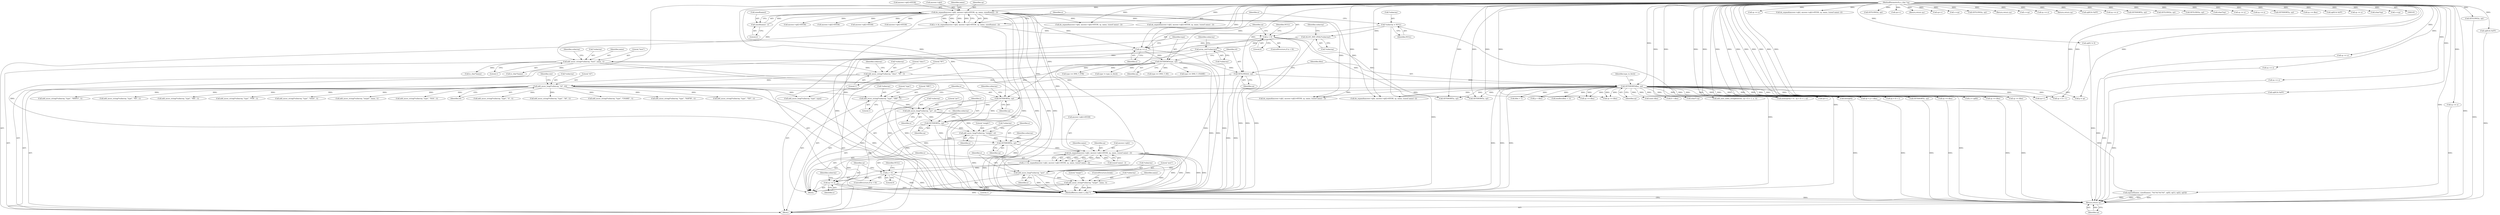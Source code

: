 digraph "1_php-src_2fefae47716d501aec41c1102f3fd4531f070b05_0@pointer" {
"1001041" [label="(Call,add_assoc_long(*subarray, \"weight\", n))"];
"1001033" [label="(Call,add_assoc_long(*subarray, \"pri\", n))"];
"1001024" [label="(Call,add_assoc_string(*subarray, \"type\", \"SRV\", 1))"];
"1000210" [label="(Call,add_assoc_long(*subarray, \"ttl\", ttl))"];
"1000204" [label="(Call,add_assoc_string(*subarray, \"class\", \"IN\", 1))"];
"1000198" [label="(Call,add_assoc_string(*subarray, \"host\", name, 1))"];
"1000195" [label="(Call,array_init(*subarray))"];
"1000192" [label="(Call,ALLOC_INIT_ZVAL(*subarray))"];
"1000129" [label="(Call,*subarray = NULL)"];
"1000135" [label="(Call,dn_expand(answer->qb2, answer->qb2+65536, cp, name, sizeof(name) - 2))"];
"1000106" [label="(MethodParameterIn,u_char *cp)"];
"1000146" [label="(Call,sizeof(name) - 2)"];
"1000163" [label="(Call,GETLONG(ttl, cp))"];
"1000160" [label="(Call,GETSHORT(type, cp))"];
"1000157" [label="(Call,cp += n)"];
"1000151" [label="(Call,n < 0)"];
"1000133" [label="(Call,n = dn_expand(answer->qb2, answer->qb2+65536, cp, name, sizeof(name) - 2))"];
"1001030" [label="(Call,GETSHORT(n, cp))"];
"1000166" [label="(Call,GETSHORT(dlen, cp))"];
"1001038" [label="(Call,GETSHORT(n, cp))"];
"1001046" [label="(Call,GETSHORT(n, cp))"];
"1001049" [label="(Call,add_assoc_long(*subarray, \"port\", n))"];
"1001081" [label="(Call,add_assoc_string(*subarray, \"target\", name, 1))"];
"1001056" [label="(Call,dn_expand(answer->qb2, answer->qb2+65536, cp, name, (sizeof name) - 2))"];
"1001054" [label="(Call,n = dn_expand(answer->qb2, answer->qb2+65536, cp, name, (sizeof name) - 2))"];
"1001072" [label="(Call,n < 0)"];
"1001078" [label="(Call,cp += n)"];
"1001216" [label="(Return,return cp;)"];
"1001034" [label="(Call,*subarray)"];
"1000157" [label="(Call,cp += n)"];
"1001028" [label="(Literal,\"SRV\")"];
"1001047" [label="(Identifier,n)"];
"1001049" [label="(Call,add_assoc_long(*subarray, \"port\", n))"];
"1000362" [label="(Call,add_assoc_string(*subarray, \"type\", \"HINFO\", 1))"];
"1000471" [label="(Call,cp + ll + 1)"];
"1001041" [label="(Call,add_assoc_long(*subarray, \"weight\", n))"];
"1000227" [label="(Call,(char*) cp)"];
"1001216" [label="(Return,return cp;)"];
"1000317" [label="(Call,type == DNS_T_PTR)"];
"1000385" [label="(Call,cp += n)"];
"1000133" [label="(Call,n = dn_expand(answer->qb2, answer->qb2+65536, cp, name, sizeof(name) - 2))"];
"1000193" [label="(Call,*subarray)"];
"1000165" [label="(Identifier,cp)"];
"1001057" [label="(Call,answer->qb2)"];
"1000174" [label="(Call,type != type_to_fetch)"];
"1000309" [label="(Call,add_assoc_string(*subarray, \"type\", \"NS\", 1))"];
"1000272" [label="(Call,cp += dlen)"];
"1000230" [label="(Call,(uint) dlen)"];
"1000555" [label="(Call,dn_expand(answer->qb2, answer->qb2+65536, cp, name, (sizeof name) -2))"];
"1001050" [label="(Call,*subarray)"];
"1001083" [label="(Identifier,subarray)"];
"1000991" [label="(Call,dn_expand(answer->qb2, answer->qb2+65536, cp, name, (sizeof name) - 2))"];
"1001053" [label="(Identifier,n)"];
"1000209" [label="(Literal,1)"];
"1000995" [label="(Call,answer->qb2+65536)"];
"1001173" [label="(Call,dn_expand(answer->qb2, answer->qb2+65536, cp, name, (sizeof name) - 2))"];
"1000469" [label="(Call,add_next_index_stringl(entries, cp + ll + 1, n, 1))"];
"1001036" [label="(Literal,\"pri\")"];
"1000602" [label="(Call,GETLONG(n, cp))"];
"1000872" [label="(Call,cp++)"];
"1000147" [label="(Call,sizeof(name))"];
"1000208" [label="(Literal,\"IN\")"];
"1000277" [label="(Call,add_assoc_string(*subarray, \"type\", \"MX\", 1))"];
"1000150" [label="(ControlStructure,if (n < 0))"];
"1001087" [label="(ControlStructure,break;)"];
"1001037" [label="(Identifier,n)"];
"1000459" [label="(Call,memcpy(tp + ll , cp + ll + 1, n))"];
"1000139" [label="(Call,answer->qb2+65536)"];
"1001080" [label="(Identifier,n)"];
"1000218" [label="(Call,add_assoc_long(*subarray, \"type\", type))"];
"1000129" [label="(Call,*subarray = NULL)"];
"1000190" [label="(Return,return cp;)"];
"1000162" [label="(Identifier,cp)"];
"1000490" [label="(Call,cp += dlen)"];
"1001073" [label="(Identifier,n)"];
"1000321" [label="(Call,add_assoc_string(*subarray, \"type\", \"PTR\", 1))"];
"1000394" [label="(Call,cp++)"];
"1000757" [label="(Call,(int)cp[0])"];
"1000160" [label="(Call,GETSHORT(type, cp))"];
"1000167" [label="(Identifier,dlen)"];
"1001077" [label="(Identifier,NULL)"];
"1000618" [label="(Call,GETLONG(n, cp))"];
"1001144" [label="(Call,++cp)"];
"1001035" [label="(Identifier,subarray)"];
"1000731" [label="(Call,add_assoc_string(*subarray, \"type\", \"AAAA\", 1))"];
"1001040" [label="(Identifier,cp)"];
"1000983" [label="(Call,cp < p + dlen)"];
"1000204" [label="(Call,add_assoc_string(*subarray, \"class\", \"IN\", 1))"];
"1001212" [label="(Call,cp += dlen)"];
"1000161" [label="(Identifier,type)"];
"1001051" [label="(Identifier,subarray)"];
"1001030" [label="(Call,GETSHORT(n, cp))"];
"1000586" [label="(Call,GETLONG(n, cp))"];
"1000196" [label="(Call,*subarray)"];
"1001025" [label="(Call,*subarray)"];
"1000181" [label="(Return,return cp;)"];
"1000212" [label="(Identifier,subarray)"];
"1001027" [label="(Literal,\"type\")"];
"1000195" [label="(Call,array_init(*subarray))"];
"1001124" [label="(Call,++cp)"];
"1000164" [label="(Identifier,ttl)"];
"1001079" [label="(Identifier,cp)"];
"1000112" [label="(Block,)"];
"1000544" [label="(Call,cp += n)"];
"1000237" [label="(Return,return cp;)"];
"1001113" [label="(Call,cp[0] & 0xFF)"];
"1000354" [label="(Call,add_assoc_string(*subarray, \"target\", name, 1))"];
"1000577" [label="(Call,cp += n)"];
"1000156" [label="(Identifier,NULL)"];
"1000203" [label="(Literal,1)"];
"1000192" [label="(Call,ALLOC_INIT_ZVAL(*subarray))"];
"1001078" [label="(Call,cp += n)"];
"1000205" [label="(Call,*subarray)"];
"1001153" [label="(Call,cp[0] & 0xFF)"];
"1000436" [label="(Call,ll < dlen)"];
"1000158" [label="(Identifier,cp)"];
"1000888" [label="(Call,GETSHORT(s, cp))"];
"1001033" [label="(Call,add_assoc_long(*subarray, \"pri\", n))"];
"1000801" [label="(Call,cp[0] != 0)"];
"1000514" [label="(Call,add_assoc_string(*subarray, \"type\", \"SOA\", 1))"];
"1000202" [label="(Identifier,name)"];
"1000153" [label="(Literal,0)"];
"1001067" [label="(Call,(sizeof name) - 2)"];
"1000351" [label="(Call,cp += n)"];
"1000594" [label="(Call,GETLONG(n, cp))"];
"1000149" [label="(Literal,2)"];
"1000249" [label="(Call,snprintf(name, sizeof(name), \"%d.%d.%d.%d\", cp[0], cp[1], cp[2], cp[3]))"];
"1000210" [label="(Call,add_assoc_long(*subarray, \"ttl\", ttl))"];
"1000772" [label="(Call,(u_char*)name)"];
"1000428" [label="(Call,dlen + 1)"];
"1000130" [label="(Call,*subarray)"];
"1001045" [label="(Identifier,n)"];
"1000610" [label="(Call,GETLONG(n, cp))"];
"1000201" [label="(Literal,\"host\")"];
"1001055" [label="(Identifier,n)"];
"1000134" [label="(Identifier,n)"];
"1001042" [label="(Call,*subarray)"];
"1000146" [label="(Call,sizeof(name) - 2)"];
"1000380" [label="(Call,(char*)cp)"];
"1000151" [label="(Call,n < 0)"];
"1000214" [label="(Identifier,ttl)"];
"1001038" [label="(Call,GETSHORT(n, cp))"];
"1001056" [label="(Call,dn_expand(answer->qb2, answer->qb2+65536, cp, name, (sizeof name) - 2))"];
"1000374" [label="(Call,cp++)"];
"1000283" [label="(Call,GETSHORT(n, cp))"];
"1000526" [label="(Call,answer->qb2+65536)"];
"1000405" [label="(Call,cp += n)"];
"1000243" [label="(Call,add_assoc_string(*subarray, \"type\", \"A\", 1))"];
"1000748" [label="(Call,add_assoc_string(*subarray, \"type\", \"A6\", 1))"];
"1001217" [label="(Identifier,cp)"];
"1001072" [label="(Call,n < 0)"];
"1000297" [label="(Call,add_assoc_string(*subarray, \"type\", \"CNAME\", 1))"];
"1001048" [label="(Identifier,cp)"];
"1001039" [label="(Identifier,n)"];
"1001029" [label="(Literal,1)"];
"1001081" [label="(Call,add_assoc_string(*subarray, \"target\", name, 1))"];
"1000305" [label="(Call,type == DNS_T_NS)"];
"1001060" [label="(Call,answer->qb2+65536)"];
"1000198" [label="(Call,add_assoc_string(*subarray, \"host\", name, 1))"];
"1001086" [label="(Literal,1)"];
"1001071" [label="(ControlStructure,if (n < 0))"];
"1000163" [label="(Call,GETLONG(ttl, cp))"];
"1001089" [label="(Call,add_assoc_string(*subarray, \"type\", \"NAPTR\", 1))"];
"1000159" [label="(Identifier,n)"];
"1000985" [label="(Call,p + dlen)"];
"1000152" [label="(Identifier,n)"];
"1001032" [label="(Identifier,cp)"];
"1001031" [label="(Identifier,n)"];
"1000463" [label="(Call,cp + ll + 1)"];
"1001168" [label="(Call,cp += n)"];
"1000427" [label="(Call,emalloc(dlen + 1))"];
"1001095" [label="(Call,GETSHORT(n, cp))"];
"1000440" [label="(Call,n = cp[ll])"];
"1001195" [label="(Call,cp += n)"];
"1000829" [label="(Call,cp[0] & 0xFF)"];
"1000630" [label="(Call,(u_char*)name)"];
"1001066" [label="(Identifier,name)"];
"1000206" [label="(Identifier,subarray)"];
"1000211" [label="(Call,*subarray)"];
"1000106" [label="(MethodParameterIn,u_char *cp)"];
"1001148" [label="(Call,cp += n)"];
"1001054" [label="(Call,n = dn_expand(answer->qb2, answer->qb2+65536, cp, name, (sizeof name) - 2))"];
"1000241" [label="(Block,)"];
"1000763" [label="(Call,cp++)"];
"1000166" [label="(Call,GETSHORT(dlen, cp))"];
"1001103" [label="(Call,GETSHORT(n, cp))"];
"1000136" [label="(Call,answer->qb2)"];
"1000333" [label="(Call,answer->qb2+65536)"];
"1000213" [label="(Literal,\"ttl\")"];
"1000329" [label="(Call,dn_expand(answer->qb2, answer->qb2+65536, cp, name, (sizeof name) - 2))"];
"1000172" [label="(Identifier,type_to_fetch)"];
"1001082" [label="(Call,*subarray)"];
"1001065" [label="(Identifier,cp)"];
"1000216" [label="(Identifier,raw)"];
"1000145" [label="(Identifier,name)"];
"1001046" [label="(Call,GETSHORT(n, cp))"];
"1001013" [label="(Call,cp += n)"];
"1000178" [label="(Call,cp += dlen)"];
"1000522" [label="(Call,dn_expand(answer->qb2, answer->qb2+65536, cp, name, (sizeof name) -2))"];
"1001085" [label="(Identifier,name)"];
"1000132" [label="(Identifier,NULL)"];
"1000745" [label="(Call,p = cp)"];
"1000199" [label="(Call,*subarray)"];
"1001043" [label="(Identifier,subarray)"];
"1001084" [label="(Literal,\"target\")"];
"1000144" [label="(Identifier,cp)"];
"1001024" [label="(Call,add_assoc_string(*subarray, \"type\", \"SRV\", 1))"];
"1001218" [label="(MethodReturn,static u_char *)"];
"1000234" [label="(Call,cp += dlen)"];
"1000187" [label="(Call,cp += dlen)"];
"1000200" [label="(Identifier,subarray)"];
"1000207" [label="(Literal,\"class\")"];
"1001133" [label="(Call,cp[0] & 0xFF)"];
"1000293" [label="(Call,type == DNS_T_CNAME)"];
"1000419" [label="(Call,add_assoc_string(*subarray, \"type\", \"TXT\", 1))"];
"1000197" [label="(Identifier,subarray)"];
"1000135" [label="(Call,dn_expand(answer->qb2, answer->qb2+65536, cp, name, sizeof(name) - 2))"];
"1001177" [label="(Call,answer->qb2+65536)"];
"1000168" [label="(Identifier,cp)"];
"1001128" [label="(Call,cp += n)"];
"1001052" [label="(Literal,\"port\")"];
"1000400" [label="(Call,(char*)cp)"];
"1001044" [label="(Literal,\"weight\")"];
"1001164" [label="(Call,++cp)"];
"1001074" [label="(Literal,0)"];
"1000643" [label="(Call,GETSHORT(s, cp))"];
"1001041" -> "1000241"  [label="AST: "];
"1001041" -> "1001045"  [label="CFG: "];
"1001042" -> "1001041"  [label="AST: "];
"1001044" -> "1001041"  [label="AST: "];
"1001045" -> "1001041"  [label="AST: "];
"1001047" -> "1001041"  [label="CFG: "];
"1001041" -> "1001218"  [label="DDG: "];
"1001033" -> "1001041"  [label="DDG: "];
"1001038" -> "1001041"  [label="DDG: "];
"1001041" -> "1001046"  [label="DDG: "];
"1001041" -> "1001049"  [label="DDG: "];
"1001033" -> "1000241"  [label="AST: "];
"1001033" -> "1001037"  [label="CFG: "];
"1001034" -> "1001033"  [label="AST: "];
"1001036" -> "1001033"  [label="AST: "];
"1001037" -> "1001033"  [label="AST: "];
"1001039" -> "1001033"  [label="CFG: "];
"1001033" -> "1001218"  [label="DDG: "];
"1001024" -> "1001033"  [label="DDG: "];
"1001030" -> "1001033"  [label="DDG: "];
"1001033" -> "1001038"  [label="DDG: "];
"1001024" -> "1000241"  [label="AST: "];
"1001024" -> "1001029"  [label="CFG: "];
"1001025" -> "1001024"  [label="AST: "];
"1001027" -> "1001024"  [label="AST: "];
"1001028" -> "1001024"  [label="AST: "];
"1001029" -> "1001024"  [label="AST: "];
"1001031" -> "1001024"  [label="CFG: "];
"1001024" -> "1001218"  [label="DDG: "];
"1000210" -> "1001024"  [label="DDG: "];
"1000210" -> "1000112"  [label="AST: "];
"1000210" -> "1000214"  [label="CFG: "];
"1000211" -> "1000210"  [label="AST: "];
"1000213" -> "1000210"  [label="AST: "];
"1000214" -> "1000210"  [label="AST: "];
"1000216" -> "1000210"  [label="CFG: "];
"1000210" -> "1001218"  [label="DDG: "];
"1000210" -> "1001218"  [label="DDG: "];
"1000210" -> "1001218"  [label="DDG: "];
"1000204" -> "1000210"  [label="DDG: "];
"1000163" -> "1000210"  [label="DDG: "];
"1000210" -> "1000218"  [label="DDG: "];
"1000210" -> "1000243"  [label="DDG: "];
"1000210" -> "1000277"  [label="DDG: "];
"1000210" -> "1000297"  [label="DDG: "];
"1000210" -> "1000309"  [label="DDG: "];
"1000210" -> "1000321"  [label="DDG: "];
"1000210" -> "1000354"  [label="DDG: "];
"1000210" -> "1000362"  [label="DDG: "];
"1000210" -> "1000419"  [label="DDG: "];
"1000210" -> "1000514"  [label="DDG: "];
"1000210" -> "1000731"  [label="DDG: "];
"1000210" -> "1000748"  [label="DDG: "];
"1000210" -> "1001089"  [label="DDG: "];
"1000204" -> "1000112"  [label="AST: "];
"1000204" -> "1000209"  [label="CFG: "];
"1000205" -> "1000204"  [label="AST: "];
"1000207" -> "1000204"  [label="AST: "];
"1000208" -> "1000204"  [label="AST: "];
"1000209" -> "1000204"  [label="AST: "];
"1000212" -> "1000204"  [label="CFG: "];
"1000204" -> "1001218"  [label="DDG: "];
"1000198" -> "1000204"  [label="DDG: "];
"1000198" -> "1000112"  [label="AST: "];
"1000198" -> "1000203"  [label="CFG: "];
"1000199" -> "1000198"  [label="AST: "];
"1000201" -> "1000198"  [label="AST: "];
"1000202" -> "1000198"  [label="AST: "];
"1000203" -> "1000198"  [label="AST: "];
"1000206" -> "1000198"  [label="CFG: "];
"1000198" -> "1001218"  [label="DDG: "];
"1000198" -> "1001218"  [label="DDG: "];
"1000195" -> "1000198"  [label="DDG: "];
"1000135" -> "1000198"  [label="DDG: "];
"1000198" -> "1000630"  [label="DDG: "];
"1000198" -> "1000772"  [label="DDG: "];
"1000195" -> "1000112"  [label="AST: "];
"1000195" -> "1000196"  [label="CFG: "];
"1000196" -> "1000195"  [label="AST: "];
"1000200" -> "1000195"  [label="CFG: "];
"1000195" -> "1001218"  [label="DDG: "];
"1000192" -> "1000195"  [label="DDG: "];
"1000192" -> "1000112"  [label="AST: "];
"1000192" -> "1000193"  [label="CFG: "];
"1000193" -> "1000192"  [label="AST: "];
"1000197" -> "1000192"  [label="CFG: "];
"1000192" -> "1001218"  [label="DDG: "];
"1000129" -> "1000192"  [label="DDG: "];
"1000129" -> "1000112"  [label="AST: "];
"1000129" -> "1000132"  [label="CFG: "];
"1000130" -> "1000129"  [label="AST: "];
"1000132" -> "1000129"  [label="AST: "];
"1000134" -> "1000129"  [label="CFG: "];
"1000129" -> "1001218"  [label="DDG: "];
"1000129" -> "1001218"  [label="DDG: "];
"1000135" -> "1000133"  [label="AST: "];
"1000135" -> "1000146"  [label="CFG: "];
"1000136" -> "1000135"  [label="AST: "];
"1000139" -> "1000135"  [label="AST: "];
"1000144" -> "1000135"  [label="AST: "];
"1000145" -> "1000135"  [label="AST: "];
"1000146" -> "1000135"  [label="AST: "];
"1000133" -> "1000135"  [label="CFG: "];
"1000135" -> "1001218"  [label="DDG: "];
"1000135" -> "1001218"  [label="DDG: "];
"1000135" -> "1001218"  [label="DDG: "];
"1000135" -> "1001218"  [label="DDG: "];
"1000135" -> "1001218"  [label="DDG: "];
"1000135" -> "1000133"  [label="DDG: "];
"1000135" -> "1000133"  [label="DDG: "];
"1000135" -> "1000133"  [label="DDG: "];
"1000135" -> "1000133"  [label="DDG: "];
"1000135" -> "1000133"  [label="DDG: "];
"1000106" -> "1000135"  [label="DDG: "];
"1000146" -> "1000135"  [label="DDG: "];
"1000135" -> "1000157"  [label="DDG: "];
"1000135" -> "1000329"  [label="DDG: "];
"1000135" -> "1000333"  [label="DDG: "];
"1000135" -> "1000522"  [label="DDG: "];
"1000135" -> "1000526"  [label="DDG: "];
"1000135" -> "1000991"  [label="DDG: "];
"1000135" -> "1000995"  [label="DDG: "];
"1000135" -> "1001056"  [label="DDG: "];
"1000135" -> "1001060"  [label="DDG: "];
"1000135" -> "1001173"  [label="DDG: "];
"1000135" -> "1001177"  [label="DDG: "];
"1000106" -> "1000105"  [label="AST: "];
"1000106" -> "1001218"  [label="DDG: "];
"1000106" -> "1000157"  [label="DDG: "];
"1000106" -> "1000160"  [label="DDG: "];
"1000106" -> "1000163"  [label="DDG: "];
"1000106" -> "1000166"  [label="DDG: "];
"1000106" -> "1000178"  [label="DDG: "];
"1000106" -> "1000181"  [label="DDG: "];
"1000106" -> "1000187"  [label="DDG: "];
"1000106" -> "1000190"  [label="DDG: "];
"1000106" -> "1000227"  [label="DDG: "];
"1000106" -> "1000234"  [label="DDG: "];
"1000106" -> "1000237"  [label="DDG: "];
"1000106" -> "1000249"  [label="DDG: "];
"1000106" -> "1000272"  [label="DDG: "];
"1000106" -> "1000283"  [label="DDG: "];
"1000106" -> "1000329"  [label="DDG: "];
"1000106" -> "1000351"  [label="DDG: "];
"1000106" -> "1000374"  [label="DDG: "];
"1000106" -> "1000380"  [label="DDG: "];
"1000106" -> "1000385"  [label="DDG: "];
"1000106" -> "1000394"  [label="DDG: "];
"1000106" -> "1000400"  [label="DDG: "];
"1000106" -> "1000405"  [label="DDG: "];
"1000106" -> "1000440"  [label="DDG: "];
"1000106" -> "1000459"  [label="DDG: "];
"1000106" -> "1000463"  [label="DDG: "];
"1000106" -> "1000469"  [label="DDG: "];
"1000106" -> "1000471"  [label="DDG: "];
"1000106" -> "1000490"  [label="DDG: "];
"1000106" -> "1000522"  [label="DDG: "];
"1000106" -> "1000544"  [label="DDG: "];
"1000106" -> "1000555"  [label="DDG: "];
"1000106" -> "1000577"  [label="DDG: "];
"1000106" -> "1000586"  [label="DDG: "];
"1000106" -> "1000594"  [label="DDG: "];
"1000106" -> "1000602"  [label="DDG: "];
"1000106" -> "1000610"  [label="DDG: "];
"1000106" -> "1000618"  [label="DDG: "];
"1000106" -> "1000643"  [label="DDG: "];
"1000106" -> "1000745"  [label="DDG: "];
"1000106" -> "1000757"  [label="DDG: "];
"1000106" -> "1000763"  [label="DDG: "];
"1000106" -> "1000801"  [label="DDG: "];
"1000106" -> "1000829"  [label="DDG: "];
"1000106" -> "1000872"  [label="DDG: "];
"1000106" -> "1000888"  [label="DDG: "];
"1000106" -> "1000983"  [label="DDG: "];
"1000106" -> "1000991"  [label="DDG: "];
"1000106" -> "1001013"  [label="DDG: "];
"1000106" -> "1001030"  [label="DDG: "];
"1000106" -> "1001038"  [label="DDG: "];
"1000106" -> "1001046"  [label="DDG: "];
"1000106" -> "1001056"  [label="DDG: "];
"1000106" -> "1001078"  [label="DDG: "];
"1000106" -> "1001095"  [label="DDG: "];
"1000106" -> "1001103"  [label="DDG: "];
"1000106" -> "1001113"  [label="DDG: "];
"1000106" -> "1001124"  [label="DDG: "];
"1000106" -> "1001128"  [label="DDG: "];
"1000106" -> "1001133"  [label="DDG: "];
"1000106" -> "1001144"  [label="DDG: "];
"1000106" -> "1001148"  [label="DDG: "];
"1000106" -> "1001153"  [label="DDG: "];
"1000106" -> "1001164"  [label="DDG: "];
"1000106" -> "1001168"  [label="DDG: "];
"1000106" -> "1001173"  [label="DDG: "];
"1000106" -> "1001195"  [label="DDG: "];
"1000106" -> "1001212"  [label="DDG: "];
"1000106" -> "1001216"  [label="DDG: "];
"1000146" -> "1000149"  [label="CFG: "];
"1000147" -> "1000146"  [label="AST: "];
"1000149" -> "1000146"  [label="AST: "];
"1000163" -> "1000112"  [label="AST: "];
"1000163" -> "1000165"  [label="CFG: "];
"1000164" -> "1000163"  [label="AST: "];
"1000165" -> "1000163"  [label="AST: "];
"1000167" -> "1000163"  [label="CFG: "];
"1000163" -> "1001218"  [label="DDG: "];
"1000163" -> "1001218"  [label="DDG: "];
"1000160" -> "1000163"  [label="DDG: "];
"1000163" -> "1000166"  [label="DDG: "];
"1000160" -> "1000112"  [label="AST: "];
"1000160" -> "1000162"  [label="CFG: "];
"1000161" -> "1000160"  [label="AST: "];
"1000162" -> "1000160"  [label="AST: "];
"1000164" -> "1000160"  [label="CFG: "];
"1000160" -> "1001218"  [label="DDG: "];
"1000160" -> "1001218"  [label="DDG: "];
"1000157" -> "1000160"  [label="DDG: "];
"1000160" -> "1000174"  [label="DDG: "];
"1000160" -> "1000218"  [label="DDG: "];
"1000160" -> "1000293"  [label="DDG: "];
"1000160" -> "1000305"  [label="DDG: "];
"1000160" -> "1000317"  [label="DDG: "];
"1000157" -> "1000112"  [label="AST: "];
"1000157" -> "1000159"  [label="CFG: "];
"1000158" -> "1000157"  [label="AST: "];
"1000159" -> "1000157"  [label="AST: "];
"1000161" -> "1000157"  [label="CFG: "];
"1000157" -> "1001218"  [label="DDG: "];
"1000151" -> "1000157"  [label="DDG: "];
"1000151" -> "1000150"  [label="AST: "];
"1000151" -> "1000153"  [label="CFG: "];
"1000152" -> "1000151"  [label="AST: "];
"1000153" -> "1000151"  [label="AST: "];
"1000156" -> "1000151"  [label="CFG: "];
"1000158" -> "1000151"  [label="CFG: "];
"1000151" -> "1001218"  [label="DDG: "];
"1000151" -> "1001218"  [label="DDG: "];
"1000133" -> "1000151"  [label="DDG: "];
"1000151" -> "1000283"  [label="DDG: "];
"1000151" -> "1001030"  [label="DDG: "];
"1000151" -> "1001095"  [label="DDG: "];
"1000133" -> "1000112"  [label="AST: "];
"1000134" -> "1000133"  [label="AST: "];
"1000152" -> "1000133"  [label="CFG: "];
"1000133" -> "1001218"  [label="DDG: "];
"1001030" -> "1000241"  [label="AST: "];
"1001030" -> "1001032"  [label="CFG: "];
"1001031" -> "1001030"  [label="AST: "];
"1001032" -> "1001030"  [label="AST: "];
"1001035" -> "1001030"  [label="CFG: "];
"1000166" -> "1001030"  [label="DDG: "];
"1001030" -> "1001038"  [label="DDG: "];
"1000166" -> "1000112"  [label="AST: "];
"1000166" -> "1000168"  [label="CFG: "];
"1000167" -> "1000166"  [label="AST: "];
"1000168" -> "1000166"  [label="AST: "];
"1000172" -> "1000166"  [label="CFG: "];
"1000166" -> "1001218"  [label="DDG: "];
"1000166" -> "1001218"  [label="DDG: "];
"1000166" -> "1001218"  [label="DDG: "];
"1000166" -> "1000178"  [label="DDG: "];
"1000166" -> "1000178"  [label="DDG: "];
"1000166" -> "1000187"  [label="DDG: "];
"1000166" -> "1000187"  [label="DDG: "];
"1000166" -> "1000227"  [label="DDG: "];
"1000166" -> "1000230"  [label="DDG: "];
"1000166" -> "1000249"  [label="DDG: "];
"1000166" -> "1000272"  [label="DDG: "];
"1000166" -> "1000272"  [label="DDG: "];
"1000166" -> "1000283"  [label="DDG: "];
"1000166" -> "1000329"  [label="DDG: "];
"1000166" -> "1000374"  [label="DDG: "];
"1000166" -> "1000427"  [label="DDG: "];
"1000166" -> "1000428"  [label="DDG: "];
"1000166" -> "1000436"  [label="DDG: "];
"1000166" -> "1000440"  [label="DDG: "];
"1000166" -> "1000459"  [label="DDG: "];
"1000166" -> "1000463"  [label="DDG: "];
"1000166" -> "1000469"  [label="DDG: "];
"1000166" -> "1000471"  [label="DDG: "];
"1000166" -> "1000490"  [label="DDG: "];
"1000166" -> "1000522"  [label="DDG: "];
"1000166" -> "1000643"  [label="DDG: "];
"1000166" -> "1000745"  [label="DDG: "];
"1000166" -> "1000757"  [label="DDG: "];
"1000166" -> "1000763"  [label="DDG: "];
"1000166" -> "1000983"  [label="DDG: "];
"1000166" -> "1000985"  [label="DDG: "];
"1000166" -> "1001095"  [label="DDG: "];
"1000166" -> "1001212"  [label="DDG: "];
"1000166" -> "1001212"  [label="DDG: "];
"1000166" -> "1001216"  [label="DDG: "];
"1001038" -> "1000241"  [label="AST: "];
"1001038" -> "1001040"  [label="CFG: "];
"1001039" -> "1001038"  [label="AST: "];
"1001040" -> "1001038"  [label="AST: "];
"1001043" -> "1001038"  [label="CFG: "];
"1001038" -> "1001046"  [label="DDG: "];
"1001046" -> "1000241"  [label="AST: "];
"1001046" -> "1001048"  [label="CFG: "];
"1001047" -> "1001046"  [label="AST: "];
"1001048" -> "1001046"  [label="AST: "];
"1001051" -> "1001046"  [label="CFG: "];
"1001046" -> "1001218"  [label="DDG: "];
"1001046" -> "1001049"  [label="DDG: "];
"1001046" -> "1001056"  [label="DDG: "];
"1001049" -> "1000241"  [label="AST: "];
"1001049" -> "1001053"  [label="CFG: "];
"1001050" -> "1001049"  [label="AST: "];
"1001052" -> "1001049"  [label="AST: "];
"1001053" -> "1001049"  [label="AST: "];
"1001055" -> "1001049"  [label="CFG: "];
"1001049" -> "1001218"  [label="DDG: "];
"1001049" -> "1001218"  [label="DDG: "];
"1001049" -> "1001081"  [label="DDG: "];
"1001081" -> "1000241"  [label="AST: "];
"1001081" -> "1001086"  [label="CFG: "];
"1001082" -> "1001081"  [label="AST: "];
"1001084" -> "1001081"  [label="AST: "];
"1001085" -> "1001081"  [label="AST: "];
"1001086" -> "1001081"  [label="AST: "];
"1001087" -> "1001081"  [label="CFG: "];
"1001081" -> "1001218"  [label="DDG: "];
"1001081" -> "1001218"  [label="DDG: "];
"1001081" -> "1001218"  [label="DDG: "];
"1001056" -> "1001081"  [label="DDG: "];
"1001056" -> "1001054"  [label="AST: "];
"1001056" -> "1001067"  [label="CFG: "];
"1001057" -> "1001056"  [label="AST: "];
"1001060" -> "1001056"  [label="AST: "];
"1001065" -> "1001056"  [label="AST: "];
"1001066" -> "1001056"  [label="AST: "];
"1001067" -> "1001056"  [label="AST: "];
"1001054" -> "1001056"  [label="CFG: "];
"1001056" -> "1001218"  [label="DDG: "];
"1001056" -> "1001218"  [label="DDG: "];
"1001056" -> "1001218"  [label="DDG: "];
"1001056" -> "1001218"  [label="DDG: "];
"1001056" -> "1001218"  [label="DDG: "];
"1001056" -> "1001054"  [label="DDG: "];
"1001056" -> "1001054"  [label="DDG: "];
"1001056" -> "1001054"  [label="DDG: "];
"1001056" -> "1001054"  [label="DDG: "];
"1001056" -> "1001054"  [label="DDG: "];
"1001067" -> "1001056"  [label="DDG: "];
"1001056" -> "1001078"  [label="DDG: "];
"1001054" -> "1000241"  [label="AST: "];
"1001055" -> "1001054"  [label="AST: "];
"1001073" -> "1001054"  [label="CFG: "];
"1001054" -> "1001218"  [label="DDG: "];
"1001054" -> "1001072"  [label="DDG: "];
"1001072" -> "1001071"  [label="AST: "];
"1001072" -> "1001074"  [label="CFG: "];
"1001073" -> "1001072"  [label="AST: "];
"1001074" -> "1001072"  [label="AST: "];
"1001077" -> "1001072"  [label="CFG: "];
"1001079" -> "1001072"  [label="CFG: "];
"1001072" -> "1001218"  [label="DDG: "];
"1001072" -> "1001218"  [label="DDG: "];
"1001072" -> "1001078"  [label="DDG: "];
"1001078" -> "1000241"  [label="AST: "];
"1001078" -> "1001080"  [label="CFG: "];
"1001079" -> "1001078"  [label="AST: "];
"1001080" -> "1001078"  [label="AST: "];
"1001083" -> "1001078"  [label="CFG: "];
"1001078" -> "1001218"  [label="DDG: "];
"1001078" -> "1001218"  [label="DDG: "];
"1001078" -> "1001216"  [label="DDG: "];
"1001216" -> "1000112"  [label="AST: "];
"1001216" -> "1001217"  [label="CFG: "];
"1001217" -> "1001216"  [label="AST: "];
"1001218" -> "1001216"  [label="CFG: "];
"1001216" -> "1001218"  [label="DDG: "];
"1001217" -> "1001216"  [label="DDG: "];
"1000983" -> "1001216"  [label="DDG: "];
"1001153" -> "1001216"  [label="DDG: "];
"1000829" -> "1001216"  [label="DDG: "];
"1000249" -> "1001216"  [label="DDG: "];
"1000249" -> "1001216"  [label="DDG: "];
"1000249" -> "1001216"  [label="DDG: "];
"1000249" -> "1001216"  [label="DDG: "];
"1000490" -> "1001216"  [label="DDG: "];
"1001195" -> "1001216"  [label="DDG: "];
"1000757" -> "1001216"  [label="DDG: "];
"1000272" -> "1001216"  [label="DDG: "];
"1000801" -> "1001216"  [label="DDG: "];
"1001212" -> "1001216"  [label="DDG: "];
"1000405" -> "1001216"  [label="DDG: "];
"1001013" -> "1001216"  [label="DDG: "];
"1000643" -> "1001216"  [label="DDG: "];
"1000351" -> "1001216"  [label="DDG: "];
"1000618" -> "1001216"  [label="DDG: "];
}

